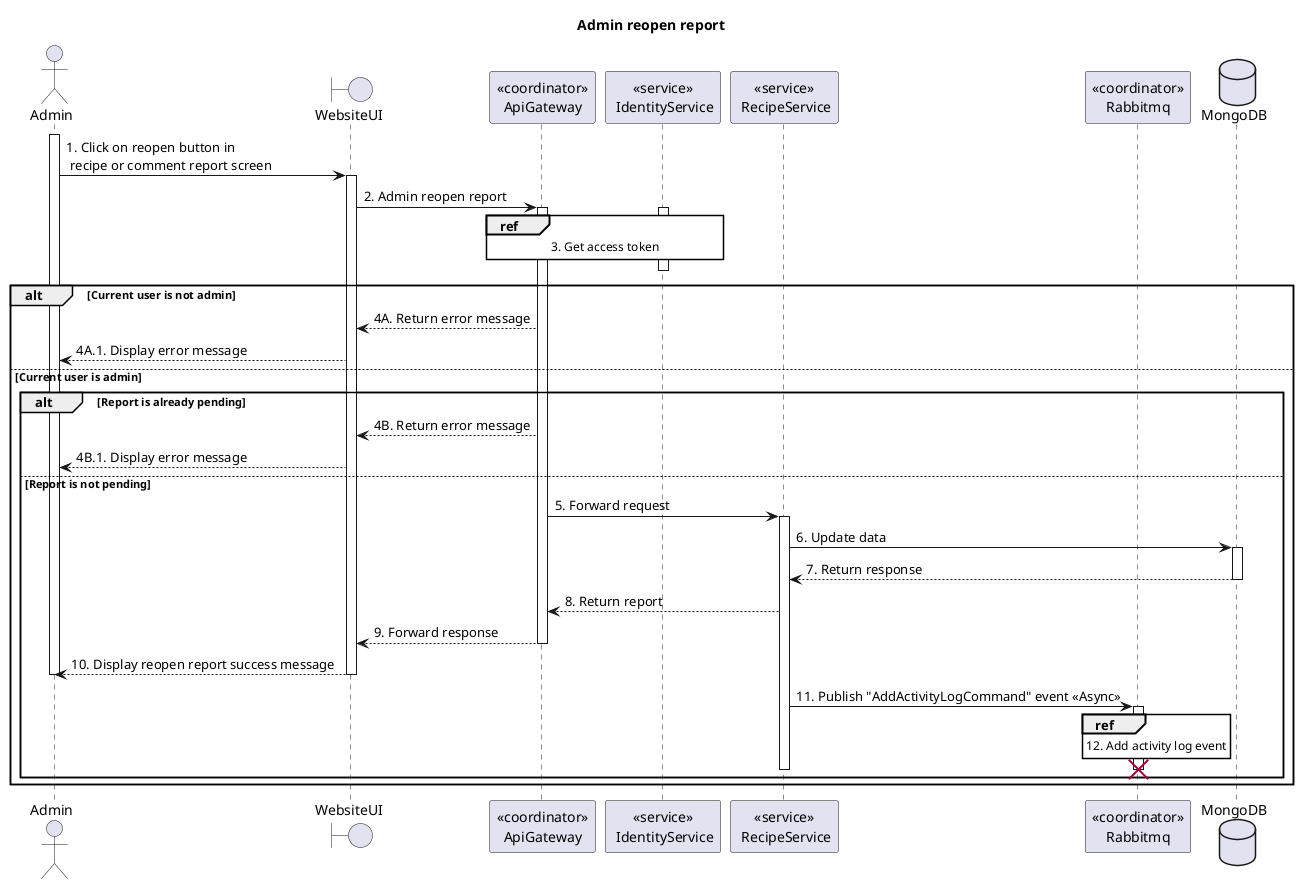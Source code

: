 @startuml Sequence
title "Admin reopen report"

' Style section
<style>
  sequenceDiagram {
    reference {
      BackGroundColor white
    }
}
</style>

actor Admin
boundary WebsiteUI
participant "<<coordinator>>\nApiGateway" as ApiGateway
participant "<<service>>\n IdentityService" as IdentityService
participant "<<service>>\n RecipeService" as RecipeService
participant "<<coordinator>>\nRabbitmq" as Rabbitmq
database MongoDB

activate Admin
Admin -> WebsiteUI ++: 1. Click on reopen button in \n recipe or comment report screen
WebsiteUI -> ApiGateway ++: 2. Admin reopen report

activate IdentityService
ref over ApiGateway, IdentityService: 3. Get access token
ApiGateway -[hidden]-> IdentityService
deactivate IdentityService

alt Current user is not admin
    WebsiteUI <-- ApiGateway: 4A. Return error message
    Admin <-- WebsiteUI: 4A.1. Display error message
else Current user is admin
    alt Report is already pending
        WebsiteUI <-- ApiGateway: 4B. Return error message
        Admin <-- WebsiteUI: 4B.1. Display error message
    else Report is not pending
        ApiGateway -> RecipeService ++: 5. Forward request
        RecipeService -> MongoDB++: 6. Update data
        RecipeService <-- MongoDB--: 7. Return response
        ApiGateway <-- RecipeService: 8. Return report
        WebsiteUI <-- ApiGateway--: 9. Forward response
        Admin <-- WebsiteUI--: 10. Display reopen report success message
        deactivate Admin
        RecipeService -> Rabbitmq: 11. Publish "AddActivityLogCommand" event <<Async>>
        activate Rabbitmq
        ref over Rabbitmq: 12. Add activity log event
        RecipeService -[hidden]-> Rabbitmq
        deactivate Rabbitmq
        destroy Rabbitmq
        deactivate RecipeService
    end alt
end alt
@enduml
